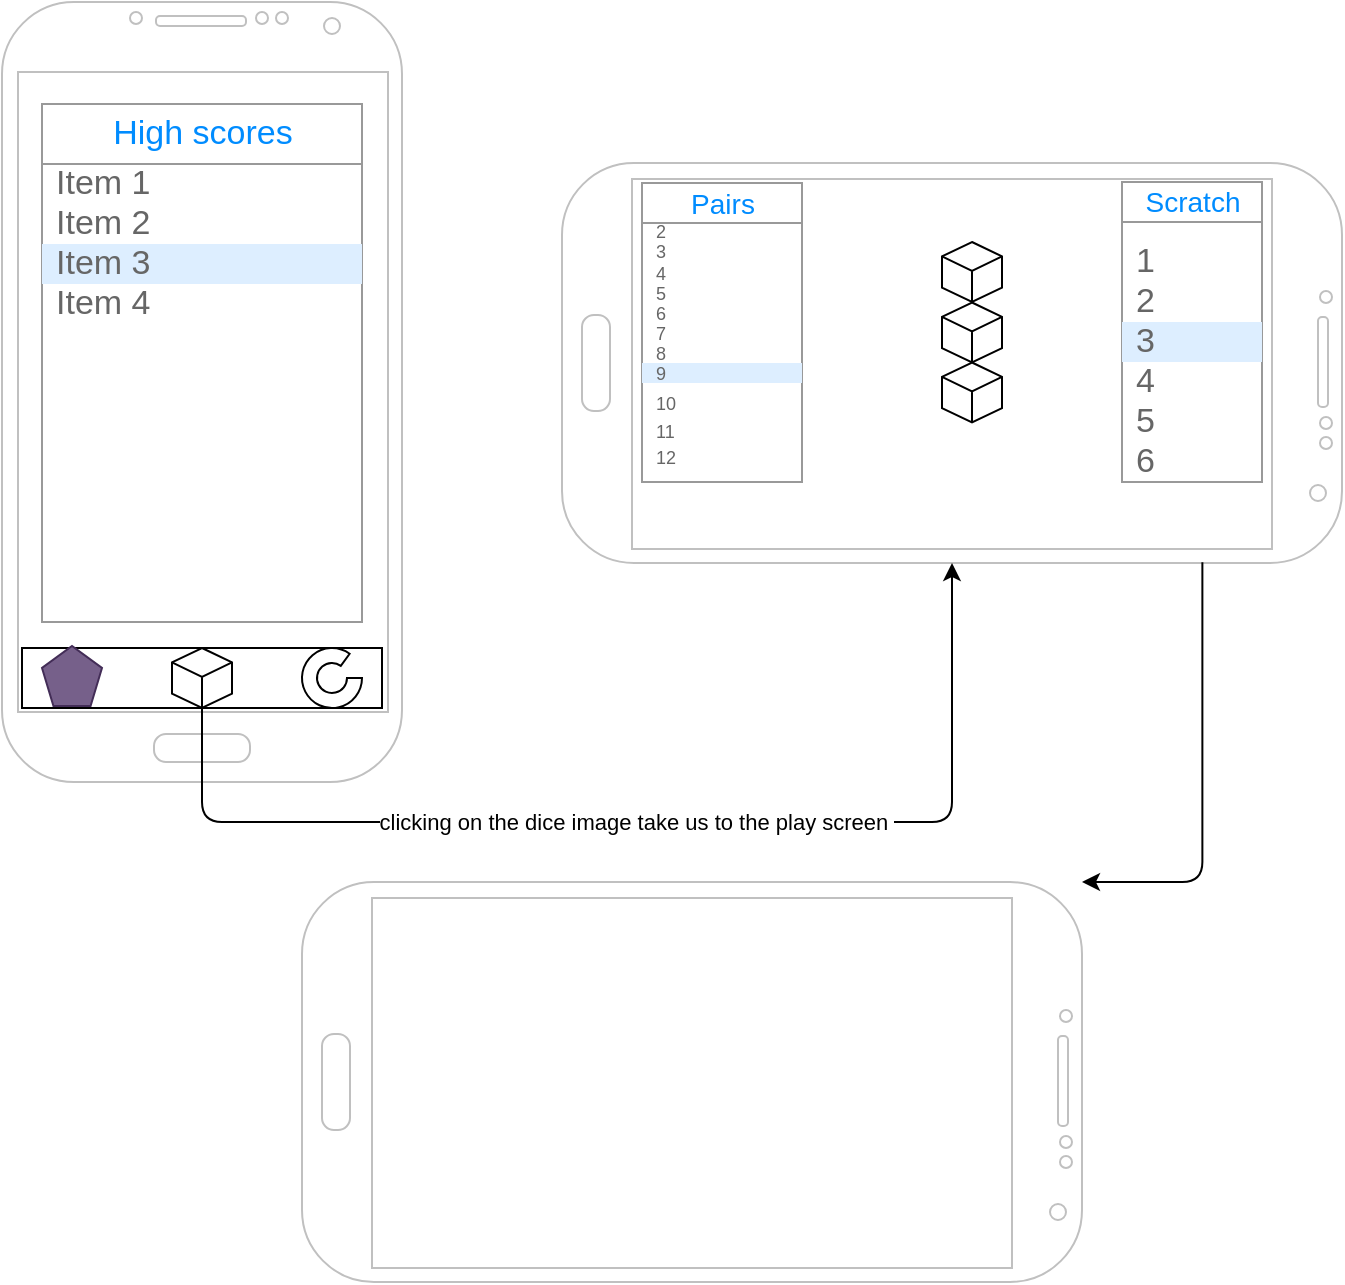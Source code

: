<mxfile version="13.1.3" type="device"><diagram id="MN7SMjmTXCiOSi1TWQoH" name="Page-1"><mxGraphModel dx="754" dy="401" grid="1" gridSize="10" guides="1" tooltips="1" connect="1" arrows="1" fold="1" page="1" pageScale="1" pageWidth="850" pageHeight="1100" math="0" shadow="0"><root><mxCell id="0"/><mxCell id="1" parent="0"/><mxCell id="sLE2U82q4IwMp8q5LLJG-1" value="" style="verticalLabelPosition=bottom;verticalAlign=top;html=1;shadow=0;dashed=0;strokeWidth=1;shape=mxgraph.android.phone2;strokeColor=#c0c0c0;" vertex="1" parent="1"><mxGeometry x="40" y="40" width="200" height="390" as="geometry"/></mxCell><mxCell id="sLE2U82q4IwMp8q5LLJG-6" value="" style="whiteSpace=wrap;html=1;" vertex="1" parent="1"><mxGeometry x="50" y="363" width="180" height="30" as="geometry"/></mxCell><mxCell id="sLE2U82q4IwMp8q5LLJG-8" value="" style="whiteSpace=wrap;html=1;shape=mxgraph.basic.pentagon;fillColor=#76608a;strokeColor=#432D57;fontColor=#ffffff;" vertex="1" parent="1"><mxGeometry x="60" y="362" width="30" height="30" as="geometry"/></mxCell><mxCell id="sLE2U82q4IwMp8q5LLJG-9" value="" style="whiteSpace=wrap;html=1;shape=mxgraph.basic.isocube;isoAngle=15;" vertex="1" parent="1"><mxGeometry x="125" y="363" width="30" height="30" as="geometry"/></mxCell><mxCell id="sLE2U82q4IwMp8q5LLJG-11" value="" style="verticalLabelPosition=bottom;verticalAlign=top;html=1;shape=mxgraph.basic.partConcEllipse;startAngle=0.25;endAngle=0.1;arcWidth=0.5;" vertex="1" parent="1"><mxGeometry x="190" y="363" width="30" height="30" as="geometry"/></mxCell><mxCell id="sLE2U82q4IwMp8q5LLJG-24" value="" style="strokeWidth=1;shadow=0;dashed=0;align=center;html=1;shape=mxgraph.mockup.forms.rrect;rSize=0;strokeColor=#999999;fillColor=#ffffff;" vertex="1" parent="1"><mxGeometry x="60" y="91" width="160" height="259" as="geometry"/></mxCell><mxCell id="sLE2U82q4IwMp8q5LLJG-25" value="High scores" style="strokeWidth=1;shadow=0;dashed=0;align=center;html=1;shape=mxgraph.mockup.forms.rrect;rSize=0;strokeColor=#999999;fontColor=#008cff;fontSize=17;fillColor=#ffffff;resizeWidth=1;" vertex="1" parent="sLE2U82q4IwMp8q5LLJG-24"><mxGeometry width="160" height="30" relative="1" as="geometry"/></mxCell><mxCell id="sLE2U82q4IwMp8q5LLJG-26" value="Item 1" style="strokeWidth=1;shadow=0;dashed=0;align=center;html=1;shape=mxgraph.mockup.forms.anchor;fontSize=17;fontColor=#666666;align=left;spacingLeft=5;resizeWidth=1;" vertex="1" parent="sLE2U82q4IwMp8q5LLJG-24"><mxGeometry width="160" height="20" relative="1" as="geometry"><mxPoint y="30" as="offset"/></mxGeometry></mxCell><mxCell id="sLE2U82q4IwMp8q5LLJG-27" value="Item 2" style="strokeWidth=1;shadow=0;dashed=0;align=center;html=1;shape=mxgraph.mockup.forms.anchor;fontSize=17;fontColor=#666666;align=left;spacingLeft=5;resizeWidth=1;" vertex="1" parent="sLE2U82q4IwMp8q5LLJG-24"><mxGeometry width="160" height="20" relative="1" as="geometry"><mxPoint y="50" as="offset"/></mxGeometry></mxCell><mxCell id="sLE2U82q4IwMp8q5LLJG-28" value="Item 3" style="strokeWidth=1;shadow=0;dashed=0;align=center;html=1;shape=mxgraph.mockup.forms.rrect;rSize=0;fontSize=17;fontColor=#666666;align=left;spacingLeft=5;fillColor=#ddeeff;strokeColor=none;resizeWidth=1;" vertex="1" parent="sLE2U82q4IwMp8q5LLJG-24"><mxGeometry width="160" height="20" relative="1" as="geometry"><mxPoint y="70" as="offset"/></mxGeometry></mxCell><mxCell id="sLE2U82q4IwMp8q5LLJG-29" value="Item 4" style="strokeWidth=1;shadow=0;dashed=0;align=center;html=1;shape=mxgraph.mockup.forms.anchor;fontSize=17;fontColor=#666666;align=left;spacingLeft=5;resizeWidth=1;" vertex="1" parent="sLE2U82q4IwMp8q5LLJG-24"><mxGeometry width="160" height="20" relative="1" as="geometry"><mxPoint y="90" as="offset"/></mxGeometry></mxCell><mxCell id="sLE2U82q4IwMp8q5LLJG-30" value="" style="verticalLabelPosition=bottom;verticalAlign=top;html=1;shadow=0;dashed=0;strokeWidth=1;shape=mxgraph.android.phone2;strokeColor=#c0c0c0;direction=south;" vertex="1" parent="1"><mxGeometry x="320" y="120.5" width="390" height="200" as="geometry"/></mxCell><mxCell id="sLE2U82q4IwMp8q5LLJG-39" value="" style="strokeWidth=1;shadow=0;dashed=0;align=center;html=1;shape=mxgraph.mockup.forms.rrect;rSize=0;strokeColor=#999999;fillColor=#ffffff;fontSize=8;" vertex="1" parent="1"><mxGeometry x="360" y="130.5" width="80" height="149.5" as="geometry"/></mxCell><mxCell id="sLE2U82q4IwMp8q5LLJG-40" value="&lt;font style=&quot;font-size: 14px&quot;&gt;Pairs&lt;/font&gt;" style="strokeWidth=1;shadow=0;dashed=0;align=center;html=1;shape=mxgraph.mockup.forms.rrect;rSize=0;strokeColor=#999999;fontColor=#008cff;fontSize=17;fillColor=#ffffff;resizeWidth=1;" vertex="1" parent="sLE2U82q4IwMp8q5LLJG-39"><mxGeometry width="80" height="20" relative="1" as="geometry"/></mxCell><mxCell id="sLE2U82q4IwMp8q5LLJG-41" value="2" style="strokeWidth=1;shadow=0;dashed=0;align=center;html=1;shape=mxgraph.mockup.forms.anchor;fontSize=9;fontColor=#666666;align=left;spacingLeft=5;resizeWidth=1;" vertex="1" parent="sLE2U82q4IwMp8q5LLJG-39"><mxGeometry width="80" height="10" relative="1" as="geometry"><mxPoint y="19.5" as="offset"/></mxGeometry></mxCell><mxCell id="sLE2U82q4IwMp8q5LLJG-42" value="3" style="strokeWidth=1;shadow=0;dashed=0;align=center;html=1;shape=mxgraph.mockup.forms.anchor;fontSize=9;fontColor=#666666;align=left;spacingLeft=5;resizeWidth=1;" vertex="1" parent="sLE2U82q4IwMp8q5LLJG-39"><mxGeometry width="80" height="10" relative="1" as="geometry"><mxPoint y="29.5" as="offset"/></mxGeometry></mxCell><mxCell id="sLE2U82q4IwMp8q5LLJG-43" value="9" style="strokeWidth=1;shadow=0;dashed=0;align=center;html=1;shape=mxgraph.mockup.forms.rrect;rSize=0;fontSize=9;fontColor=#666666;align=left;spacingLeft=5;fillColor=#ddeeff;strokeColor=none;resizeWidth=1;" vertex="1" parent="sLE2U82q4IwMp8q5LLJG-39"><mxGeometry width="80" height="10" relative="1" as="geometry"><mxPoint y="90" as="offset"/></mxGeometry></mxCell><mxCell id="sLE2U82q4IwMp8q5LLJG-44" value="10" style="strokeWidth=1;shadow=0;dashed=0;align=center;html=1;shape=mxgraph.mockup.forms.anchor;fontSize=9;fontColor=#666666;align=left;spacingLeft=5;resizeWidth=1;" vertex="1" parent="sLE2U82q4IwMp8q5LLJG-39"><mxGeometry width="80" height="20" relative="1" as="geometry"><mxPoint y="100" as="offset"/></mxGeometry></mxCell><mxCell id="sLE2U82q4IwMp8q5LLJG-106" value="&lt;font style=&quot;font-size: 9px&quot;&gt;11&lt;/font&gt;" style="strokeWidth=1;shadow=0;dashed=0;align=center;html=1;shape=mxgraph.mockup.forms.anchor;fontSize=9;fontColor=#666666;align=left;spacingLeft=5;resizeWidth=1;" vertex="1" parent="sLE2U82q4IwMp8q5LLJG-39"><mxGeometry width="80" height="10" relative="1" as="geometry"><mxPoint y="119.5" as="offset"/></mxGeometry></mxCell><mxCell id="sLE2U82q4IwMp8q5LLJG-107" value="&lt;font style=&quot;font-size: 9px&quot;&gt;12&lt;/font&gt;" style="strokeWidth=1;shadow=0;dashed=0;align=center;html=1;shape=mxgraph.mockup.forms.anchor;fontSize=17;fontColor=#666666;align=left;spacingLeft=5;resizeWidth=1;" vertex="1" parent="sLE2U82q4IwMp8q5LLJG-39"><mxGeometry width="80" height="10" relative="1" as="geometry"><mxPoint y="130" as="offset"/></mxGeometry></mxCell><mxCell id="sLE2U82q4IwMp8q5LLJG-109" value="4" style="strokeWidth=1;shadow=0;dashed=0;align=center;html=1;shape=mxgraph.mockup.forms.anchor;fontSize=9;fontColor=#666666;align=left;spacingLeft=5;resizeWidth=1;" vertex="1" parent="sLE2U82q4IwMp8q5LLJG-39"><mxGeometry width="80" height="10" relative="1" as="geometry"><mxPoint y="40" as="offset"/></mxGeometry></mxCell><mxCell id="sLE2U82q4IwMp8q5LLJG-118" value="5" style="strokeWidth=1;shadow=0;dashed=0;align=center;html=1;shape=mxgraph.mockup.forms.anchor;fontSize=9;fontColor=#666666;align=left;spacingLeft=5;resizeWidth=1;" vertex="1" parent="sLE2U82q4IwMp8q5LLJG-39"><mxGeometry width="80" height="10" relative="1" as="geometry"><mxPoint y="50" as="offset"/></mxGeometry></mxCell><mxCell id="sLE2U82q4IwMp8q5LLJG-119" value="6" style="strokeWidth=1;shadow=0;dashed=0;align=center;html=1;shape=mxgraph.mockup.forms.anchor;fontSize=9;fontColor=#666666;align=left;spacingLeft=5;resizeWidth=1;" vertex="1" parent="sLE2U82q4IwMp8q5LLJG-39"><mxGeometry width="80" height="10" relative="1" as="geometry"><mxPoint y="60" as="offset"/></mxGeometry></mxCell><mxCell id="sLE2U82q4IwMp8q5LLJG-120" value="7" style="strokeWidth=1;shadow=0;dashed=0;align=center;html=1;shape=mxgraph.mockup.forms.anchor;fontSize=9;fontColor=#666666;align=left;spacingLeft=5;resizeWidth=1;" vertex="1" parent="sLE2U82q4IwMp8q5LLJG-39"><mxGeometry width="80" height="10" relative="1" as="geometry"><mxPoint y="70" as="offset"/></mxGeometry></mxCell><mxCell id="sLE2U82q4IwMp8q5LLJG-121" value="8" style="strokeWidth=1;shadow=0;dashed=0;align=center;html=1;shape=mxgraph.mockup.forms.anchor;fontSize=9;fontColor=#666666;align=left;spacingLeft=5;resizeWidth=1;" vertex="1" parent="sLE2U82q4IwMp8q5LLJG-39"><mxGeometry width="80" height="10" relative="1" as="geometry"><mxPoint y="80" as="offset"/></mxGeometry></mxCell><mxCell id="sLE2U82q4IwMp8q5LLJG-45" value="" style="strokeWidth=1;shadow=0;dashed=0;align=center;html=1;shape=mxgraph.mockup.forms.rrect;rSize=0;strokeColor=#999999;fillColor=#ffffff;" vertex="1" parent="1"><mxGeometry x="600" y="130" width="70" height="150" as="geometry"/></mxCell><mxCell id="sLE2U82q4IwMp8q5LLJG-46" value="Scratch" style="strokeWidth=1;shadow=0;dashed=0;align=center;html=1;shape=mxgraph.mockup.forms.rrect;rSize=0;strokeColor=#999999;fontColor=#008cff;fontSize=14;fillColor=#ffffff;resizeWidth=1;" vertex="1" parent="sLE2U82q4IwMp8q5LLJG-45"><mxGeometry width="70" height="20" relative="1" as="geometry"/></mxCell><mxCell id="sLE2U82q4IwMp8q5LLJG-47" value="1" style="strokeWidth=1;shadow=0;dashed=0;align=center;html=1;shape=mxgraph.mockup.forms.anchor;fontSize=17;fontColor=#666666;align=left;spacingLeft=5;resizeWidth=1;" vertex="1" parent="sLE2U82q4IwMp8q5LLJG-45"><mxGeometry width="70" height="20" relative="1" as="geometry"><mxPoint y="30" as="offset"/></mxGeometry></mxCell><mxCell id="sLE2U82q4IwMp8q5LLJG-48" value="2" style="strokeWidth=1;shadow=0;dashed=0;align=center;html=1;shape=mxgraph.mockup.forms.anchor;fontSize=17;fontColor=#666666;align=left;spacingLeft=5;resizeWidth=1;" vertex="1" parent="sLE2U82q4IwMp8q5LLJG-45"><mxGeometry width="70" height="20" relative="1" as="geometry"><mxPoint y="50" as="offset"/></mxGeometry></mxCell><mxCell id="sLE2U82q4IwMp8q5LLJG-49" value="3" style="strokeWidth=1;shadow=0;dashed=0;align=center;html=1;shape=mxgraph.mockup.forms.rrect;rSize=0;fontSize=17;fontColor=#666666;align=left;spacingLeft=5;fillColor=#ddeeff;strokeColor=none;resizeWidth=1;" vertex="1" parent="sLE2U82q4IwMp8q5LLJG-45"><mxGeometry width="70" height="20" relative="1" as="geometry"><mxPoint y="70" as="offset"/></mxGeometry></mxCell><mxCell id="sLE2U82q4IwMp8q5LLJG-50" value="4" style="strokeWidth=1;shadow=0;dashed=0;align=center;html=1;shape=mxgraph.mockup.forms.anchor;fontSize=17;fontColor=#666666;align=left;spacingLeft=5;resizeWidth=1;" vertex="1" parent="sLE2U82q4IwMp8q5LLJG-45"><mxGeometry width="70" height="20" relative="1" as="geometry"><mxPoint y="90" as="offset"/></mxGeometry></mxCell><mxCell id="sLE2U82q4IwMp8q5LLJG-89" value="5" style="strokeWidth=1;shadow=0;dashed=0;align=center;html=1;shape=mxgraph.mockup.forms.anchor;fontSize=17;fontColor=#666666;align=left;spacingLeft=5;resizeWidth=1;" vertex="1" parent="sLE2U82q4IwMp8q5LLJG-45"><mxGeometry width="70" height="20" relative="1" as="geometry"><mxPoint y="110" as="offset"/></mxGeometry></mxCell><mxCell id="sLE2U82q4IwMp8q5LLJG-98" value="6" style="strokeWidth=1;shadow=0;dashed=0;align=center;html=1;shape=mxgraph.mockup.forms.anchor;fontSize=17;fontColor=#666666;align=left;spacingLeft=5;resizeWidth=1;" vertex="1" parent="sLE2U82q4IwMp8q5LLJG-45"><mxGeometry width="70" height="20" relative="1" as="geometry"><mxPoint y="130" as="offset"/></mxGeometry></mxCell><mxCell id="sLE2U82q4IwMp8q5LLJG-88" value="clicking on the dice image take us to the play screen&amp;nbsp;" style="edgeStyle=segmentEdgeStyle;endArrow=classic;html=1;exitX=0.5;exitY=0.5;exitDx=0;exitDy=0;exitPerimeter=0;" edge="1" parent="1" source="sLE2U82q4IwMp8q5LLJG-9" target="sLE2U82q4IwMp8q5LLJG-30"><mxGeometry width="50" height="50" relative="1" as="geometry"><mxPoint x="200" y="340" as="sourcePoint"/><mxPoint x="250" y="290" as="targetPoint"/><Array as="points"><mxPoint x="140" y="450"/><mxPoint x="515" y="450"/></Array></mxGeometry></mxCell><mxCell id="sLE2U82q4IwMp8q5LLJG-122" value="" style="whiteSpace=wrap;html=1;shape=mxgraph.basic.isocube;isoAngle=15;" vertex="1" parent="1"><mxGeometry x="510" y="160" width="30" height="30" as="geometry"/></mxCell><mxCell id="sLE2U82q4IwMp8q5LLJG-123" value="" style="whiteSpace=wrap;html=1;shape=mxgraph.basic.isocube;isoAngle=15;" vertex="1" parent="1"><mxGeometry x="510" y="190.25" width="30" height="30" as="geometry"/></mxCell><mxCell id="sLE2U82q4IwMp8q5LLJG-124" value="" style="whiteSpace=wrap;html=1;shape=mxgraph.basic.isocube;isoAngle=15;" vertex="1" parent="1"><mxGeometry x="510" y="220.25" width="30" height="30" as="geometry"/></mxCell><mxCell id="sLE2U82q4IwMp8q5LLJG-128" value="" style="edgeStyle=elbowEdgeStyle;elbow=vertical;endArrow=classic;html=1;fontSize=9;exitX=0.998;exitY=0.179;exitDx=0;exitDy=0;exitPerimeter=0;" edge="1" parent="1" source="sLE2U82q4IwMp8q5LLJG-30" target="sLE2U82q4IwMp8q5LLJG-129"><mxGeometry width="50" height="50" relative="1" as="geometry"><mxPoint x="710" y="490" as="sourcePoint"/><mxPoint x="520" y="520" as="targetPoint"/><Array as="points"><mxPoint x="570" y="480"/></Array></mxGeometry></mxCell><mxCell id="sLE2U82q4IwMp8q5LLJG-129" value="" style="verticalLabelPosition=bottom;verticalAlign=top;html=1;shadow=0;dashed=0;strokeWidth=1;shape=mxgraph.android.phone2;strokeColor=#c0c0c0;direction=south;" vertex="1" parent="1"><mxGeometry x="190" y="480" width="390" height="200" as="geometry"/></mxCell><mxCell id="sLE2U82q4IwMp8q5LLJG-131" value="&lt;table&gt;&lt;tbody&gt;&lt;tr&gt;&lt;td&gt;&lt;br&gt;&lt;/td&gt;&lt;td&gt;&lt;br&gt;&lt;/td&gt;&lt;td&gt;&lt;br&gt;&lt;/td&gt;&lt;td&gt;&lt;br&gt;&lt;/td&gt;&lt;td&gt;&lt;br&gt;&lt;/td&gt;&lt;td&gt;&lt;br&gt;&lt;/td&gt;&lt;td&gt;&lt;br&gt;&lt;/td&gt;&lt;td&gt;&lt;br&gt;&lt;/td&gt;&lt;/tr&gt;&lt;tr&gt;&lt;td&gt;&lt;br&gt;&lt;/td&gt;&lt;td&gt;&lt;br&gt;&lt;/td&gt;&lt;td&gt;&lt;br&gt;&lt;/td&gt;&lt;td&gt;&lt;br&gt;&lt;/td&gt;&lt;td&gt;&lt;br&gt;&lt;/td&gt;&lt;td&gt;&lt;br&gt;&lt;/td&gt;&lt;td&gt;&lt;br&gt;&lt;/td&gt;&lt;td&gt;&lt;br&gt;&lt;/td&gt;&lt;/tr&gt;&lt;tr&gt;&lt;td&gt;&lt;br&gt;&lt;/td&gt;&lt;td&gt;&lt;br&gt;&lt;/td&gt;&lt;td&gt;&lt;br&gt;&lt;/td&gt;&lt;td&gt;&lt;br&gt;&lt;/td&gt;&lt;td&gt;&lt;br&gt;&lt;/td&gt;&lt;td&gt;&lt;br&gt;&lt;/td&gt;&lt;td&gt;&lt;br&gt;&lt;/td&gt;&lt;td&gt;&lt;br&gt;&lt;/td&gt;&lt;/tr&gt;&lt;tr&gt;&lt;td&gt;&lt;br&gt;&lt;/td&gt;&lt;td&gt;&lt;br&gt;&lt;/td&gt;&lt;td&gt;&lt;br&gt;&lt;/td&gt;&lt;td&gt;&lt;br&gt;&lt;/td&gt;&lt;td&gt;&lt;br&gt;&lt;/td&gt;&lt;td&gt;&lt;br&gt;&lt;/td&gt;&lt;td&gt;&lt;br&gt;&lt;/td&gt;&lt;td&gt;&lt;br&gt;&lt;/td&gt;&lt;/tr&gt;&lt;tr&gt;&lt;td&gt;&lt;br&gt;&lt;/td&gt;&lt;td&gt;&lt;br&gt;&lt;/td&gt;&lt;td&gt;&lt;br&gt;&lt;/td&gt;&lt;td&gt;&lt;br&gt;&lt;/td&gt;&lt;td&gt;&lt;br&gt;&lt;/td&gt;&lt;td&gt;&lt;br&gt;&lt;/td&gt;&lt;td&gt;&lt;br&gt;&lt;/td&gt;&lt;td&gt;&lt;br&gt;&lt;/td&gt;&lt;/tr&gt;&lt;tr&gt;&lt;td&gt;&lt;br&gt;&lt;/td&gt;&lt;td&gt;&lt;br&gt;&lt;/td&gt;&lt;td&gt;&lt;br&gt;&lt;/td&gt;&lt;td&gt;&lt;br&gt;&lt;/td&gt;&lt;td&gt;&lt;br&gt;&lt;/td&gt;&lt;td&gt;&lt;br&gt;&lt;/td&gt;&lt;td&gt;&lt;br&gt;&lt;/td&gt;&lt;td&gt;&lt;br&gt;&lt;/td&gt;&lt;/tr&gt;&lt;tr&gt;&lt;td&gt;&lt;br&gt;&lt;/td&gt;&lt;td&gt;&lt;br&gt;&lt;/td&gt;&lt;td&gt;&lt;br&gt;&lt;/td&gt;&lt;td&gt;&lt;br&gt;&lt;/td&gt;&lt;td&gt;&lt;br&gt;&lt;/td&gt;&lt;td&gt;&lt;br&gt;&lt;/td&gt;&lt;td&gt;&lt;br&gt;&lt;/td&gt;&lt;td&gt;&lt;br&gt;&lt;/td&gt;&lt;/tr&gt;&lt;/tbody&gt;&lt;/table&gt;" style="text;html=1;align=center;verticalAlign=middle;resizable=0;points=[];autosize=1;fontSize=9;labelBackgroundColor=none;" vertex="1" parent="sLE2U82q4IwMp8q5LLJG-129"><mxGeometry x="50" y="20" width="50" height="110" as="geometry"/></mxCell></root></mxGraphModel></diagram></mxfile>